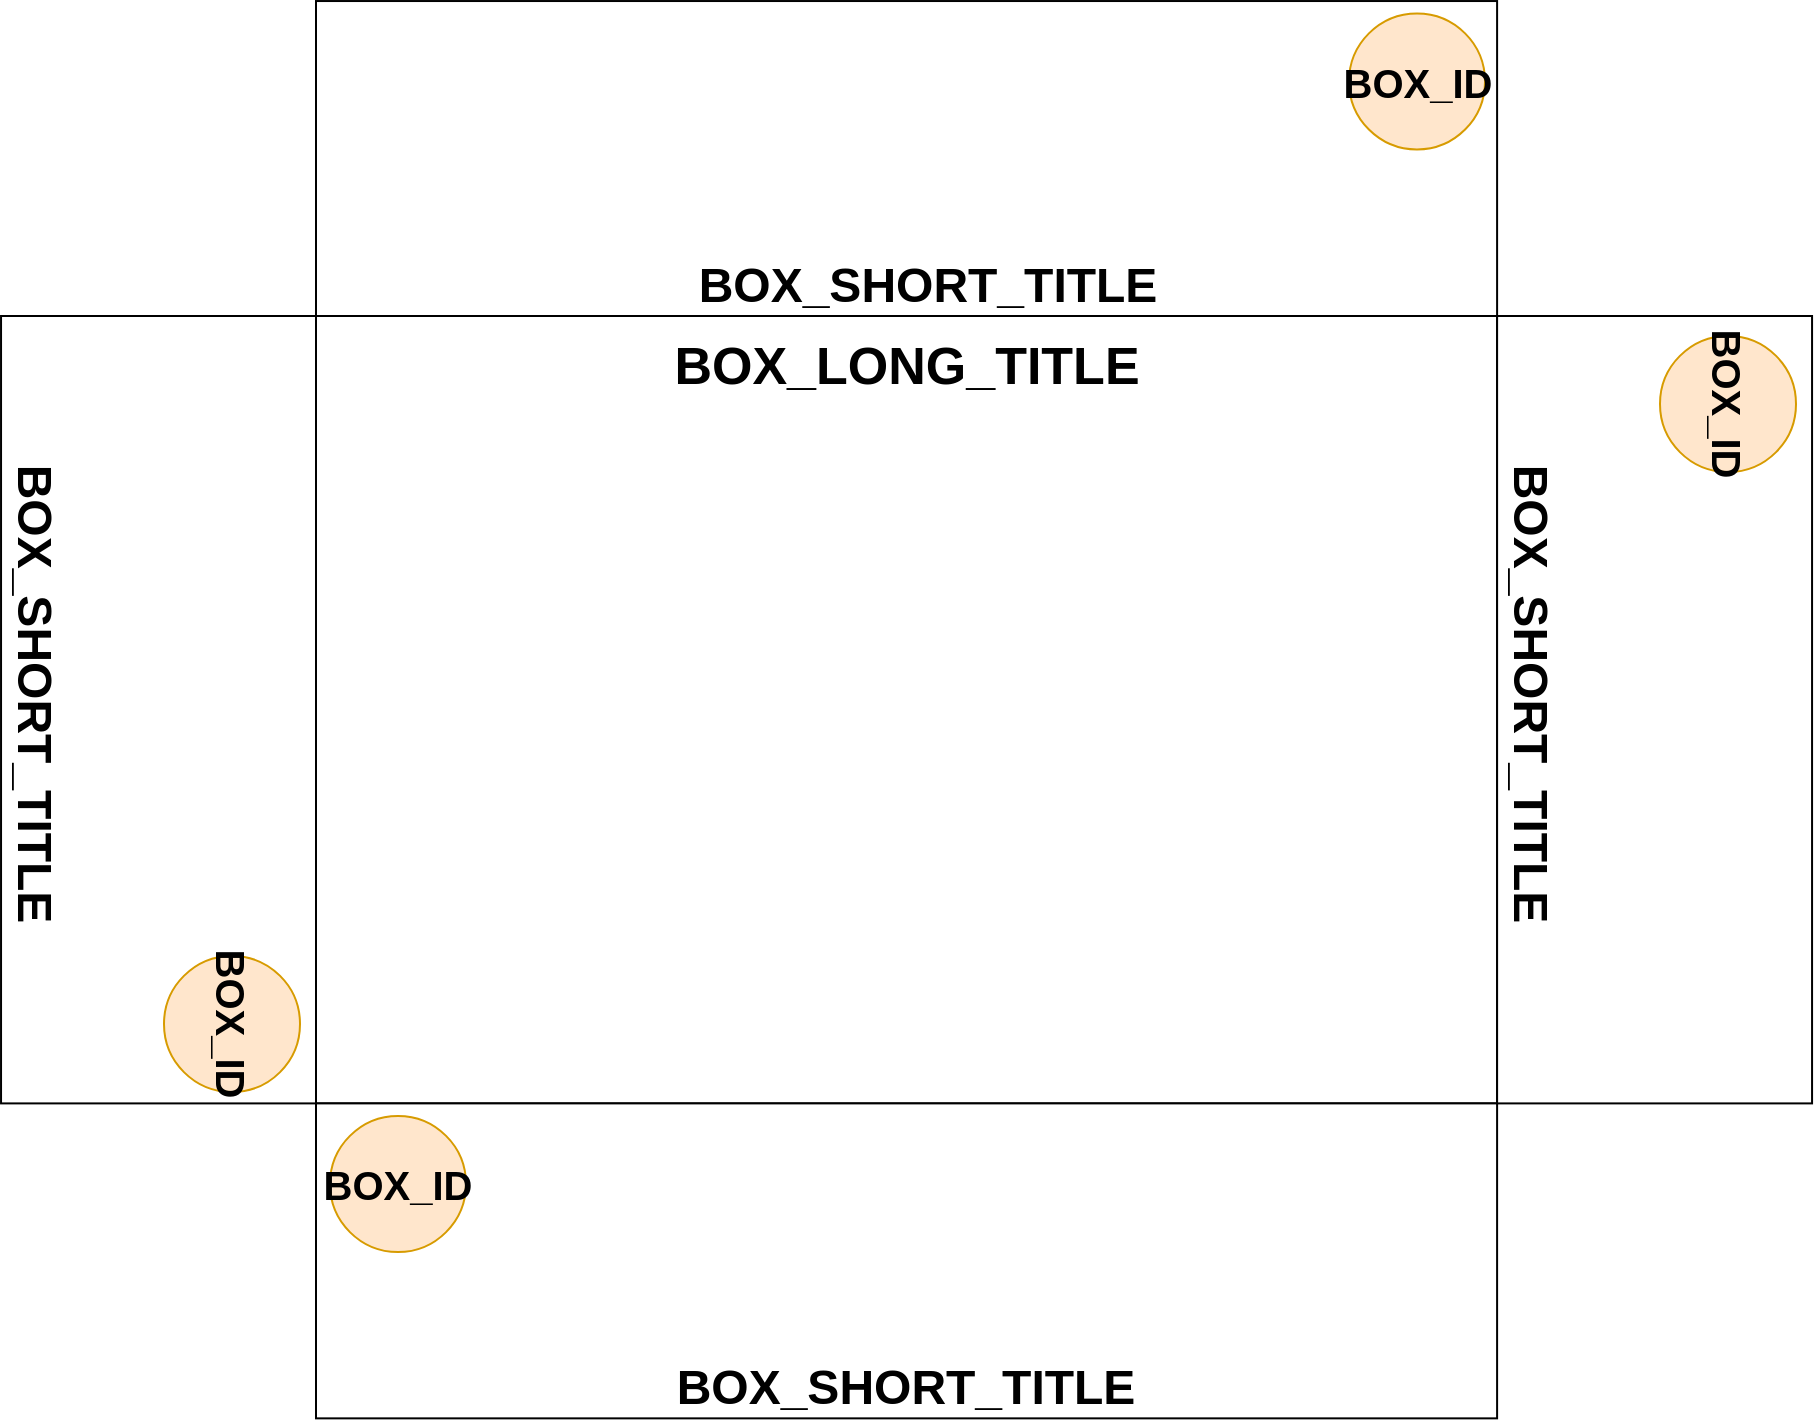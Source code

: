 <mxfile version="24.7.17">
  <diagram name="Page-1" id="yu1uDlsUj9-HUHLuCzGA">
    <mxGraphModel dx="1098" dy="988" grid="1" gridSize="10" guides="1" tooltips="1" connect="1" arrows="1" fold="1" page="1" pageScale="1" pageWidth="1169" pageHeight="827" math="0" shadow="0">
      <root>
        <mxCell id="0" />
        <mxCell id="1" style="locked=1;" parent="0" />
        <mxCell id="P8VqPcs2KSuZS6IY6BrC-1" value="" style="rounded=0;whiteSpace=wrap;html=1;" parent="1" vertex="1">
          <mxGeometry x="260" y="210" width="590.55" height="393.7" as="geometry" />
        </mxCell>
        <mxCell id="P8VqPcs2KSuZS6IY6BrC-2" value="" style="rounded=0;whiteSpace=wrap;html=1;" parent="1" vertex="1">
          <mxGeometry x="102.52" y="210" width="157.48" height="393.7" as="geometry" />
        </mxCell>
        <mxCell id="P8VqPcs2KSuZS6IY6BrC-4" value="" style="rounded=0;whiteSpace=wrap;html=1;" parent="1" vertex="1">
          <mxGeometry x="260" y="603.7" width="590.55" height="157.48" as="geometry" />
        </mxCell>
        <mxCell id="P8VqPcs2KSuZS6IY6BrC-5" value="" style="rounded=0;whiteSpace=wrap;html=1;" parent="1" vertex="1">
          <mxGeometry x="850.55" y="210" width="157.48" height="393.7" as="geometry" />
        </mxCell>
        <mxCell id="P8VqPcs2KSuZS6IY6BrC-6" value="" style="rounded=0;whiteSpace=wrap;html=1;" parent="1" vertex="1">
          <mxGeometry x="260" y="52.52" width="590.55" height="157.48" as="geometry" />
        </mxCell>
        <mxCell id="P8VqPcs2KSuZS6IY6BrC-7" value="Bilder" parent="0" />
        <mxCell id="P8VqPcs2KSuZS6IY6BrC-12" value="BOX_LONG_TITLE" style="text;html=1;align=center;verticalAlign=middle;whiteSpace=wrap;rounded=0;fontStyle=1;fontSize=26;" parent="P8VqPcs2KSuZS6IY6BrC-7" vertex="1">
          <mxGeometry x="265.5" y="210" width="579" height="50" as="geometry" />
        </mxCell>
        <mxCell id="FNd37E0v_KwnTAjvAovL-29" value="BOX_SHORT_TITLE" style="text;html=1;align=center;verticalAlign=middle;whiteSpace=wrap;rounded=0;fontSize=24;fontStyle=1" parent="P8VqPcs2KSuZS6IY6BrC-7" vertex="1">
          <mxGeometry x="501" y="179.74" width="130" height="30" as="geometry" />
        </mxCell>
        <mxCell id="t0QCjjLIctz-1dnWVH86-20" value="BOX_SHORT_TITLE" style="text;html=1;align=center;verticalAlign=middle;whiteSpace=wrap;rounded=0;fontSize=24;fontStyle=1;rotation=90;" parent="P8VqPcs2KSuZS6IY6BrC-7" vertex="1">
          <mxGeometry x="802" y="384" width="130" height="30" as="geometry" />
        </mxCell>
        <mxCell id="YNi_rzve1FY0NEnsIOHj-8" value="" style="shape=image;verticalLabelPosition=bottom;labelBackgroundColor=default;verticalAlign=top;aspect=fixed;imageAspect=0;image=IMAGE_CONTEXT ;" parent="P8VqPcs2KSuZS6IY6BrC-7" vertex="1">
          <mxGeometry x="335" y="250" width="493" height="352" as="geometry" />
        </mxCell>
        <mxCell id="YNi_rzve1FY0NEnsIOHj-9" value="" style="shape=image;verticalLabelPosition=bottom;labelBackgroundColor=default;verticalAlign=top;aspect=fixed;imageAspect=0;image=IMAGE_CONTEXT ;" parent="P8VqPcs2KSuZS6IY6BrC-7" vertex="1">
          <mxGeometry x="490.38" y="58.74" width="169" height="121" as="geometry" />
        </mxCell>
        <mxCell id="YNi_rzve1FY0NEnsIOHj-10" value="" style="shape=image;verticalLabelPosition=bottom;labelBackgroundColor=default;verticalAlign=top;aspect=fixed;imageAspect=0;image=IMAGE_CONTEXT ;rotation=90;" parent="P8VqPcs2KSuZS6IY6BrC-7" vertex="1">
          <mxGeometry x="857" y="338.5" width="169" height="121" as="geometry" />
        </mxCell>
        <mxCell id="YNi_rzve1FY0NEnsIOHj-13" value="BOX_SHORT_TITLE" style="text;html=1;align=center;verticalAlign=middle;whiteSpace=wrap;rounded=0;fontSize=24;fontStyle=1;rotation=90;" parent="P8VqPcs2KSuZS6IY6BrC-7" vertex="1">
          <mxGeometry x="54" y="384" width="130" height="30" as="geometry" />
        </mxCell>
        <mxCell id="YNi_rzve1FY0NEnsIOHj-14" value="" style="shape=image;verticalLabelPosition=bottom;labelBackgroundColor=default;verticalAlign=top;aspect=fixed;imageAspect=0;image=IMAGE_CONTEXT ;rotation=90;" parent="P8VqPcs2KSuZS6IY6BrC-7" vertex="1">
          <mxGeometry x="111" y="338.5" width="169" height="121" as="geometry" />
        </mxCell>
        <mxCell id="YNi_rzve1FY0NEnsIOHj-15" value="BOX_SHORT_TITLE" style="text;html=1;align=center;verticalAlign=middle;whiteSpace=wrap;rounded=0;fontSize=24;fontStyle=1" parent="P8VqPcs2KSuZS6IY6BrC-7" vertex="1">
          <mxGeometry x="490.37" y="731" width="130" height="30" as="geometry" />
        </mxCell>
        <mxCell id="YNi_rzve1FY0NEnsIOHj-16" value="" style="shape=image;verticalLabelPosition=bottom;labelBackgroundColor=default;verticalAlign=top;aspect=fixed;imageAspect=0;image=IMAGE_CONTEXT ;" parent="P8VqPcs2KSuZS6IY6BrC-7" vertex="1">
          <mxGeometry x="479.75" y="610" width="169" height="121" as="geometry" />
        </mxCell>
        <mxCell id="gkfyiN6L6yL-QJTBoq-n-1" value="BOX_ID" style="ellipse;whiteSpace=wrap;html=1;aspect=fixed;fontStyle=1;fontSize=20;fillColor=#ffe6cc;strokeColor=#d79b00;" parent="P8VqPcs2KSuZS6IY6BrC-7" vertex="1">
          <mxGeometry x="267" y="610" width="68" height="68" as="geometry" />
        </mxCell>
        <mxCell id="gkfyiN6L6yL-QJTBoq-n-2" value="BOX_ID" style="ellipse;whiteSpace=wrap;html=1;aspect=fixed;fontStyle=1;fontSize=20;fillColor=#ffe6cc;strokeColor=#d79b00;" parent="P8VqPcs2KSuZS6IY6BrC-7" vertex="1">
          <mxGeometry x="776.5" y="58.74" width="68" height="68" as="geometry" />
        </mxCell>
        <mxCell id="gkfyiN6L6yL-QJTBoq-n-3" value="BOX_ID" style="ellipse;whiteSpace=wrap;html=1;aspect=fixed;fontStyle=1;fontSize=20;fillColor=#ffe6cc;strokeColor=#d79b00;rotation=90;" parent="P8VqPcs2KSuZS6IY6BrC-7" vertex="1">
          <mxGeometry x="184" y="530" width="68" height="68" as="geometry" />
        </mxCell>
        <mxCell id="gkfyiN6L6yL-QJTBoq-n-4" value="BOX_ID" style="ellipse;whiteSpace=wrap;html=1;aspect=fixed;fontStyle=1;fontSize=20;fillColor=#ffe6cc;strokeColor=#d79b00;rotation=90;" parent="P8VqPcs2KSuZS6IY6BrC-7" vertex="1">
          <mxGeometry x="932" y="220" width="68" height="68" as="geometry" />
        </mxCell>
      </root>
    </mxGraphModel>
  </diagram>
</mxfile>
